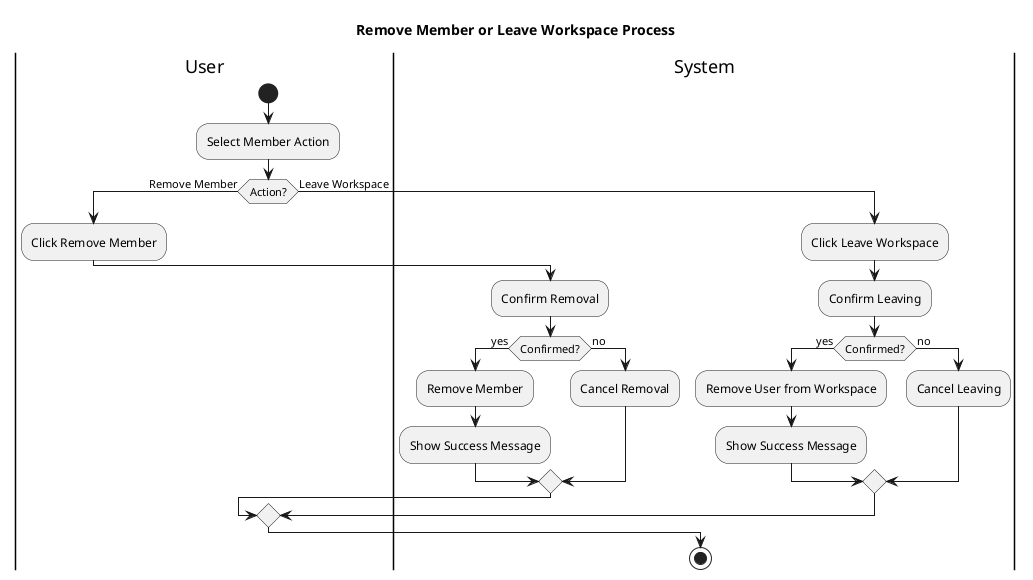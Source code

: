 @startuml workspace_remove
title Remove Member or Leave Workspace Process

|User|
start
:Select Member Action;

if (Action?) then (Remove Member)
  :Click Remove Member;
  |System|
  :Confirm Removal;
  if (Confirmed?) then (yes)
    :Remove Member;
    :Show Success Message;
  else (no)
    :Cancel Removal;
  endif
else (Leave Workspace)
  :Click Leave Workspace;
  |System|
  :Confirm Leaving;
  if (Confirmed?) then (yes)
    :Remove User from Workspace;
    :Show Success Message;
  else (no)
    :Cancel Leaving;
  endif
endif

stop

@enduml